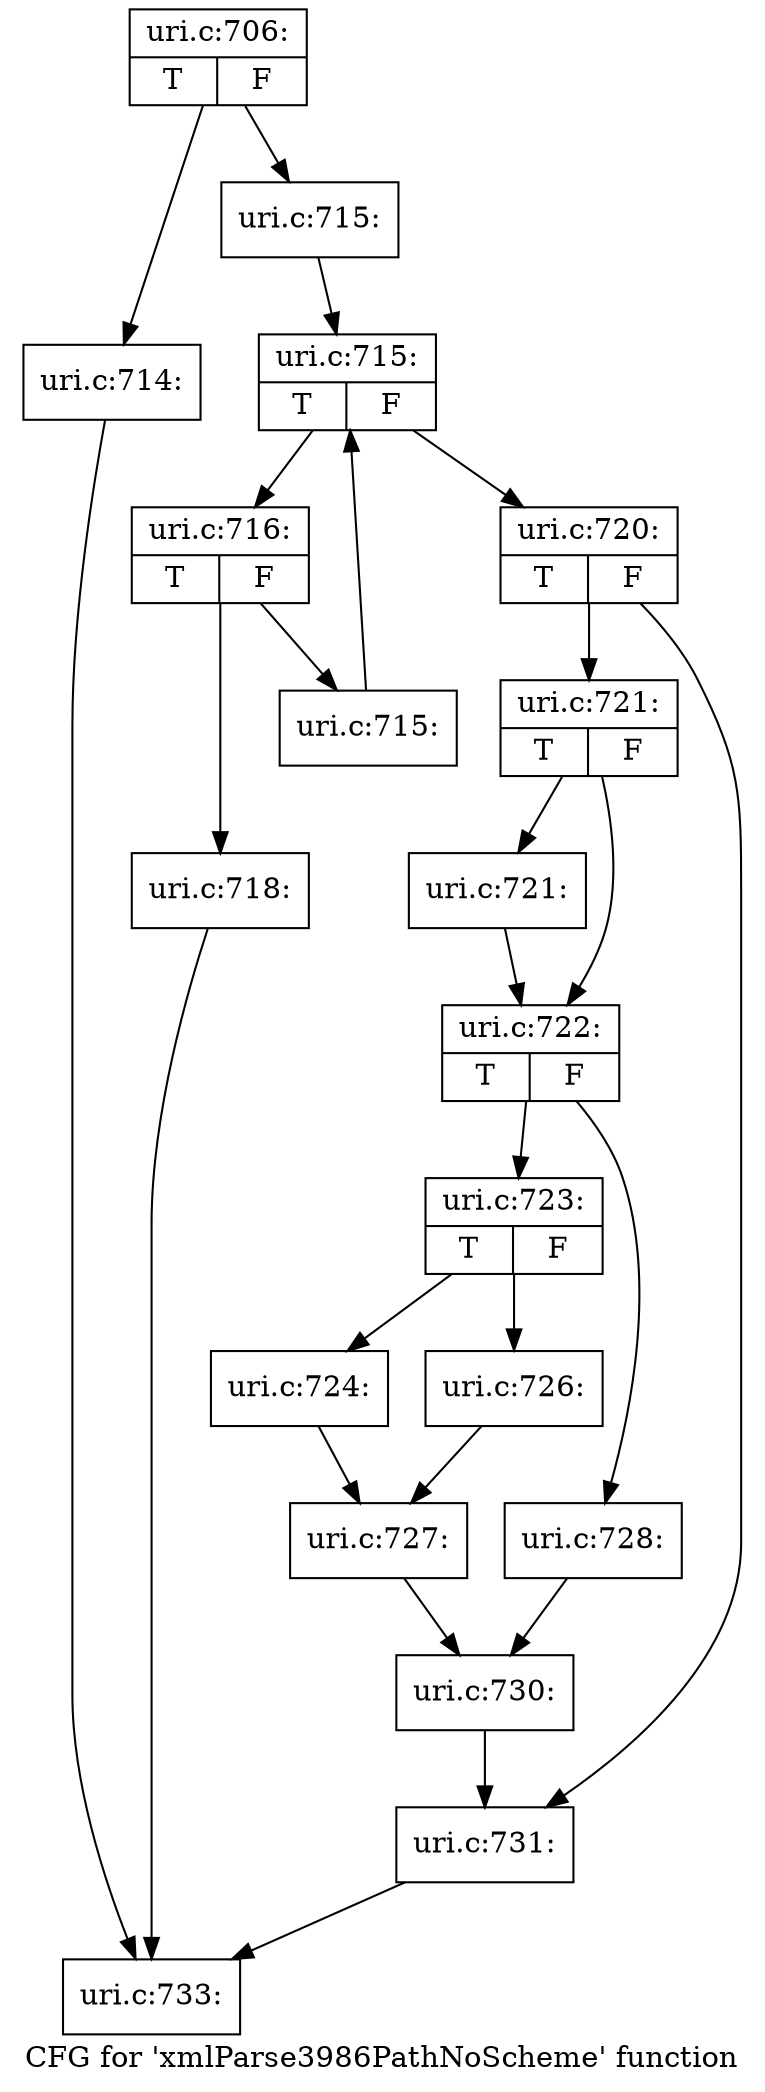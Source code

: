digraph "CFG for 'xmlParse3986PathNoScheme' function" {
	label="CFG for 'xmlParse3986PathNoScheme' function";

	Node0x499f220 [shape=record,label="{uri.c:706:|{<s0>T|<s1>F}}"];
	Node0x499f220 -> Node0x49adb30;
	Node0x499f220 -> Node0x49adb80;
	Node0x49adb30 [shape=record,label="{uri.c:714:}"];
	Node0x49adb30 -> Node0x49acad0;
	Node0x49adb80 [shape=record,label="{uri.c:715:}"];
	Node0x49adb80 -> Node0x49ae000;
	Node0x49ae000 [shape=record,label="{uri.c:715:|{<s0>T|<s1>F}}"];
	Node0x49ae000 -> Node0x49ae4b0;
	Node0x49ae000 -> Node0x49ae220;
	Node0x49ae4b0 [shape=record,label="{uri.c:716:|{<s0>T|<s1>F}}"];
	Node0x49ae4b0 -> Node0x49aea20;
	Node0x49ae4b0 -> Node0x49aea70;
	Node0x49aea20 [shape=record,label="{uri.c:718:}"];
	Node0x49aea20 -> Node0x49acad0;
	Node0x49aea70 [shape=record,label="{uri.c:715:}"];
	Node0x49aea70 -> Node0x49ae000;
	Node0x49ae220 [shape=record,label="{uri.c:720:|{<s0>T|<s1>F}}"];
	Node0x49ae220 -> Node0x49aeff0;
	Node0x49ae220 -> Node0x49af040;
	Node0x49aeff0 [shape=record,label="{uri.c:721:|{<s0>T|<s1>F}}"];
	Node0x49aeff0 -> Node0x49af400;
	Node0x49aeff0 -> Node0x49af450;
	Node0x49af400 [shape=record,label="{uri.c:721:}"];
	Node0x49af400 -> Node0x49af450;
	Node0x49af450 [shape=record,label="{uri.c:722:|{<s0>T|<s1>F}}"];
	Node0x49af450 -> Node0x49afb80;
	Node0x49af450 -> Node0x49afc20;
	Node0x49afb80 [shape=record,label="{uri.c:723:|{<s0>T|<s1>F}}"];
	Node0x49afb80 -> Node0x49b00d0;
	Node0x49afb80 -> Node0x49b0170;
	Node0x49b00d0 [shape=record,label="{uri.c:724:}"];
	Node0x49b00d0 -> Node0x49b0120;
	Node0x49b0170 [shape=record,label="{uri.c:726:}"];
	Node0x49b0170 -> Node0x49b0120;
	Node0x49b0120 [shape=record,label="{uri.c:727:}"];
	Node0x49b0120 -> Node0x49afbd0;
	Node0x49afc20 [shape=record,label="{uri.c:728:}"];
	Node0x49afc20 -> Node0x49afbd0;
	Node0x49afbd0 [shape=record,label="{uri.c:730:}"];
	Node0x49afbd0 -> Node0x49af040;
	Node0x49af040 [shape=record,label="{uri.c:731:}"];
	Node0x49af040 -> Node0x49acad0;
	Node0x49acad0 [shape=record,label="{uri.c:733:}"];
}

